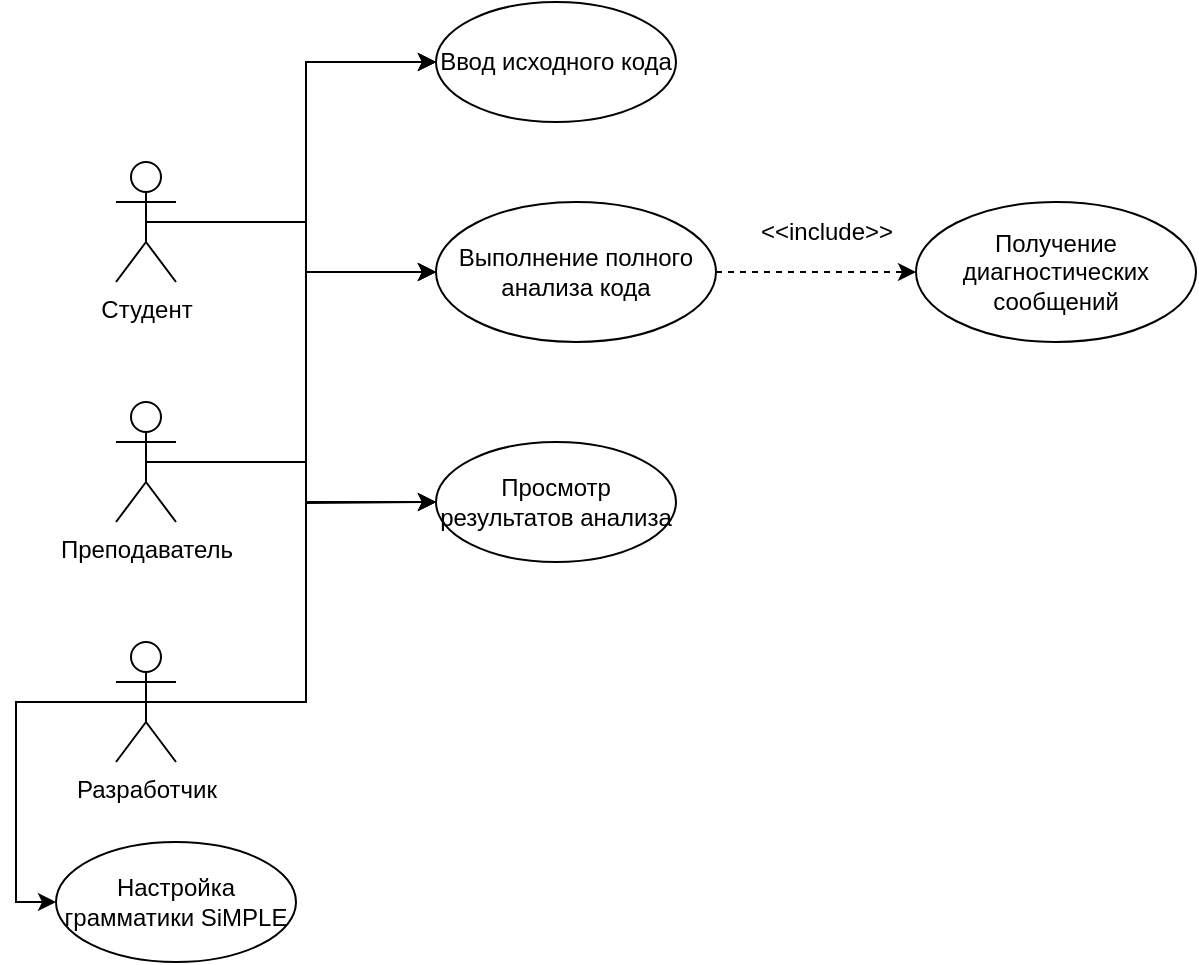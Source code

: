 <mxfile version="26.2.14">
  <diagram name="Страница — 1" id="qq06UhHZfoiHL8ZSoJLL">
    <mxGraphModel dx="1426" dy="743" grid="1" gridSize="10" guides="1" tooltips="1" connect="1" arrows="1" fold="1" page="1" pageScale="1" pageWidth="827" pageHeight="1169" math="0" shadow="0">
      <root>
        <mxCell id="0" />
        <mxCell id="1" parent="0" />
        <mxCell id="ejryg9OmgfRNEuepGF5k-39" style="edgeStyle=orthogonalEdgeStyle;rounded=0;orthogonalLoop=1;jettySize=auto;html=1;exitX=0.5;exitY=0.5;exitDx=0;exitDy=0;exitPerimeter=0;entryX=0;entryY=0.5;entryDx=0;entryDy=0;" parent="1" source="ejryg9OmgfRNEuepGF5k-30" target="ejryg9OmgfRNEuepGF5k-33" edge="1">
          <mxGeometry relative="1" as="geometry">
            <mxPoint x="220" y="30" as="targetPoint" />
          </mxGeometry>
        </mxCell>
        <mxCell id="ejryg9OmgfRNEuepGF5k-43" style="edgeStyle=orthogonalEdgeStyle;rounded=0;orthogonalLoop=1;jettySize=auto;html=1;exitX=0.5;exitY=0.5;exitDx=0;exitDy=0;exitPerimeter=0;entryX=0;entryY=0.5;entryDx=0;entryDy=0;" parent="1" source="ejryg9OmgfRNEuepGF5k-30" target="ejryg9OmgfRNEuepGF5k-34" edge="1">
          <mxGeometry relative="1" as="geometry" />
        </mxCell>
        <mxCell id="ejryg9OmgfRNEuepGF5k-48" style="edgeStyle=orthogonalEdgeStyle;rounded=0;orthogonalLoop=1;jettySize=auto;html=1;exitX=0.5;exitY=0.5;exitDx=0;exitDy=0;exitPerimeter=0;entryX=0;entryY=0.5;entryDx=0;entryDy=0;" parent="1" source="ejryg9OmgfRNEuepGF5k-30" target="ejryg9OmgfRNEuepGF5k-35" edge="1">
          <mxGeometry relative="1" as="geometry">
            <mxPoint x="240" y="270" as="targetPoint" />
          </mxGeometry>
        </mxCell>
        <mxCell id="ejryg9OmgfRNEuepGF5k-30" value="Студент" style="shape=umlActor;verticalLabelPosition=bottom;verticalAlign=top;html=1;outlineConnect=0;" parent="1" vertex="1">
          <mxGeometry x="80" y="100" width="30" height="60" as="geometry" />
        </mxCell>
        <mxCell id="ejryg9OmgfRNEuepGF5k-40" style="edgeStyle=orthogonalEdgeStyle;rounded=0;orthogonalLoop=1;jettySize=auto;html=1;exitX=0.5;exitY=0.5;exitDx=0;exitDy=0;exitPerimeter=0;entryX=0;entryY=0.5;entryDx=0;entryDy=0;" parent="1" source="ejryg9OmgfRNEuepGF5k-31" target="ejryg9OmgfRNEuepGF5k-33" edge="1">
          <mxGeometry relative="1" as="geometry" />
        </mxCell>
        <mxCell id="ejryg9OmgfRNEuepGF5k-44" style="edgeStyle=orthogonalEdgeStyle;rounded=0;orthogonalLoop=1;jettySize=auto;html=1;exitX=0.5;exitY=0.5;exitDx=0;exitDy=0;exitPerimeter=0;entryX=0;entryY=0.5;entryDx=0;entryDy=0;" parent="1" source="ejryg9OmgfRNEuepGF5k-31" target="ejryg9OmgfRNEuepGF5k-34" edge="1">
          <mxGeometry relative="1" as="geometry">
            <mxPoint x="240" y="150" as="targetPoint" />
          </mxGeometry>
        </mxCell>
        <mxCell id="ejryg9OmgfRNEuepGF5k-47" style="edgeStyle=orthogonalEdgeStyle;rounded=0;orthogonalLoop=1;jettySize=auto;html=1;exitX=0.5;exitY=0.5;exitDx=0;exitDy=0;exitPerimeter=0;" parent="1" source="ejryg9OmgfRNEuepGF5k-31" edge="1">
          <mxGeometry relative="1" as="geometry">
            <mxPoint x="240" y="270" as="targetPoint" />
          </mxGeometry>
        </mxCell>
        <mxCell id="ejryg9OmgfRNEuepGF5k-31" value="Преподаватель" style="shape=umlActor;verticalLabelPosition=bottom;verticalAlign=top;html=1;outlineConnect=0;" parent="1" vertex="1">
          <mxGeometry x="80" y="220" width="30" height="60" as="geometry" />
        </mxCell>
        <mxCell id="ejryg9OmgfRNEuepGF5k-41" style="edgeStyle=orthogonalEdgeStyle;rounded=0;orthogonalLoop=1;jettySize=auto;html=1;exitX=0.5;exitY=0.5;exitDx=0;exitDy=0;exitPerimeter=0;entryX=0;entryY=0.5;entryDx=0;entryDy=0;" parent="1" source="ejryg9OmgfRNEuepGF5k-32" target="ejryg9OmgfRNEuepGF5k-33" edge="1">
          <mxGeometry relative="1" as="geometry" />
        </mxCell>
        <mxCell id="ejryg9OmgfRNEuepGF5k-45" style="edgeStyle=orthogonalEdgeStyle;rounded=0;orthogonalLoop=1;jettySize=auto;html=1;exitX=0.5;exitY=0.5;exitDx=0;exitDy=0;exitPerimeter=0;entryX=0;entryY=0.5;entryDx=0;entryDy=0;" parent="1" source="ejryg9OmgfRNEuepGF5k-32" target="ejryg9OmgfRNEuepGF5k-34" edge="1">
          <mxGeometry relative="1" as="geometry" />
        </mxCell>
        <mxCell id="ejryg9OmgfRNEuepGF5k-46" style="edgeStyle=orthogonalEdgeStyle;rounded=0;orthogonalLoop=1;jettySize=auto;html=1;exitX=0.5;exitY=0.5;exitDx=0;exitDy=0;exitPerimeter=0;entryX=0;entryY=0.5;entryDx=0;entryDy=0;" parent="1" source="ejryg9OmgfRNEuepGF5k-32" target="ejryg9OmgfRNEuepGF5k-35" edge="1">
          <mxGeometry relative="1" as="geometry" />
        </mxCell>
        <mxCell id="ejryg9OmgfRNEuepGF5k-49" style="edgeStyle=orthogonalEdgeStyle;rounded=0;orthogonalLoop=1;jettySize=auto;html=1;exitX=0.5;exitY=0.5;exitDx=0;exitDy=0;exitPerimeter=0;entryX=0;entryY=0.5;entryDx=0;entryDy=0;" parent="1" source="ejryg9OmgfRNEuepGF5k-32" target="ejryg9OmgfRNEuepGF5k-37" edge="1">
          <mxGeometry relative="1" as="geometry">
            <Array as="points">
              <mxPoint x="30" y="370" />
              <mxPoint x="30" y="470" />
            </Array>
          </mxGeometry>
        </mxCell>
        <mxCell id="ejryg9OmgfRNEuepGF5k-32" value="Разработчик" style="shape=umlActor;verticalLabelPosition=bottom;verticalAlign=top;html=1;outlineConnect=0;" parent="1" vertex="1">
          <mxGeometry x="80" y="340" width="30" height="60" as="geometry" />
        </mxCell>
        <mxCell id="ejryg9OmgfRNEuepGF5k-33" value="Ввод исходного кода" style="ellipse;whiteSpace=wrap;html=1;" parent="1" vertex="1">
          <mxGeometry x="240" y="20" width="120" height="60" as="geometry" />
        </mxCell>
        <mxCell id="iEQID80zYS4lbPNo2Rt5-1" style="edgeStyle=orthogonalEdgeStyle;rounded=0;orthogonalLoop=1;jettySize=auto;html=1;exitX=1;exitY=0.5;exitDx=0;exitDy=0;entryX=0;entryY=0.5;entryDx=0;entryDy=0;dashed=1;" edge="1" parent="1" source="ejryg9OmgfRNEuepGF5k-34" target="ejryg9OmgfRNEuepGF5k-53">
          <mxGeometry relative="1" as="geometry" />
        </mxCell>
        <mxCell id="ejryg9OmgfRNEuepGF5k-34" value="Выполнение полного анализа кода" style="ellipse;whiteSpace=wrap;html=1;" parent="1" vertex="1">
          <mxGeometry x="240" y="120" width="140" height="70" as="geometry" />
        </mxCell>
        <mxCell id="ejryg9OmgfRNEuepGF5k-35" value="Просмотр результатов анализа" style="ellipse;whiteSpace=wrap;html=1;" parent="1" vertex="1">
          <mxGeometry x="240" y="240" width="120" height="60" as="geometry" />
        </mxCell>
        <mxCell id="ejryg9OmgfRNEuepGF5k-37" value="Настройка грамматики SiMPLE" style="ellipse;whiteSpace=wrap;html=1;" parent="1" vertex="1">
          <mxGeometry x="50" y="440" width="120" height="60" as="geometry" />
        </mxCell>
        <mxCell id="ejryg9OmgfRNEuepGF5k-53" value="Получение диагностических сообщений" style="ellipse;whiteSpace=wrap;html=1;" parent="1" vertex="1">
          <mxGeometry x="480" y="120" width="140" height="70" as="geometry" />
        </mxCell>
        <mxCell id="iEQID80zYS4lbPNo2Rt5-2" value="&amp;lt;&amp;lt;include&amp;gt;&amp;gt;" style="text;html=1;align=center;verticalAlign=middle;resizable=0;points=[];autosize=1;strokeColor=none;fillColor=none;" vertex="1" parent="1">
          <mxGeometry x="390" y="120" width="90" height="30" as="geometry" />
        </mxCell>
      </root>
    </mxGraphModel>
  </diagram>
</mxfile>
